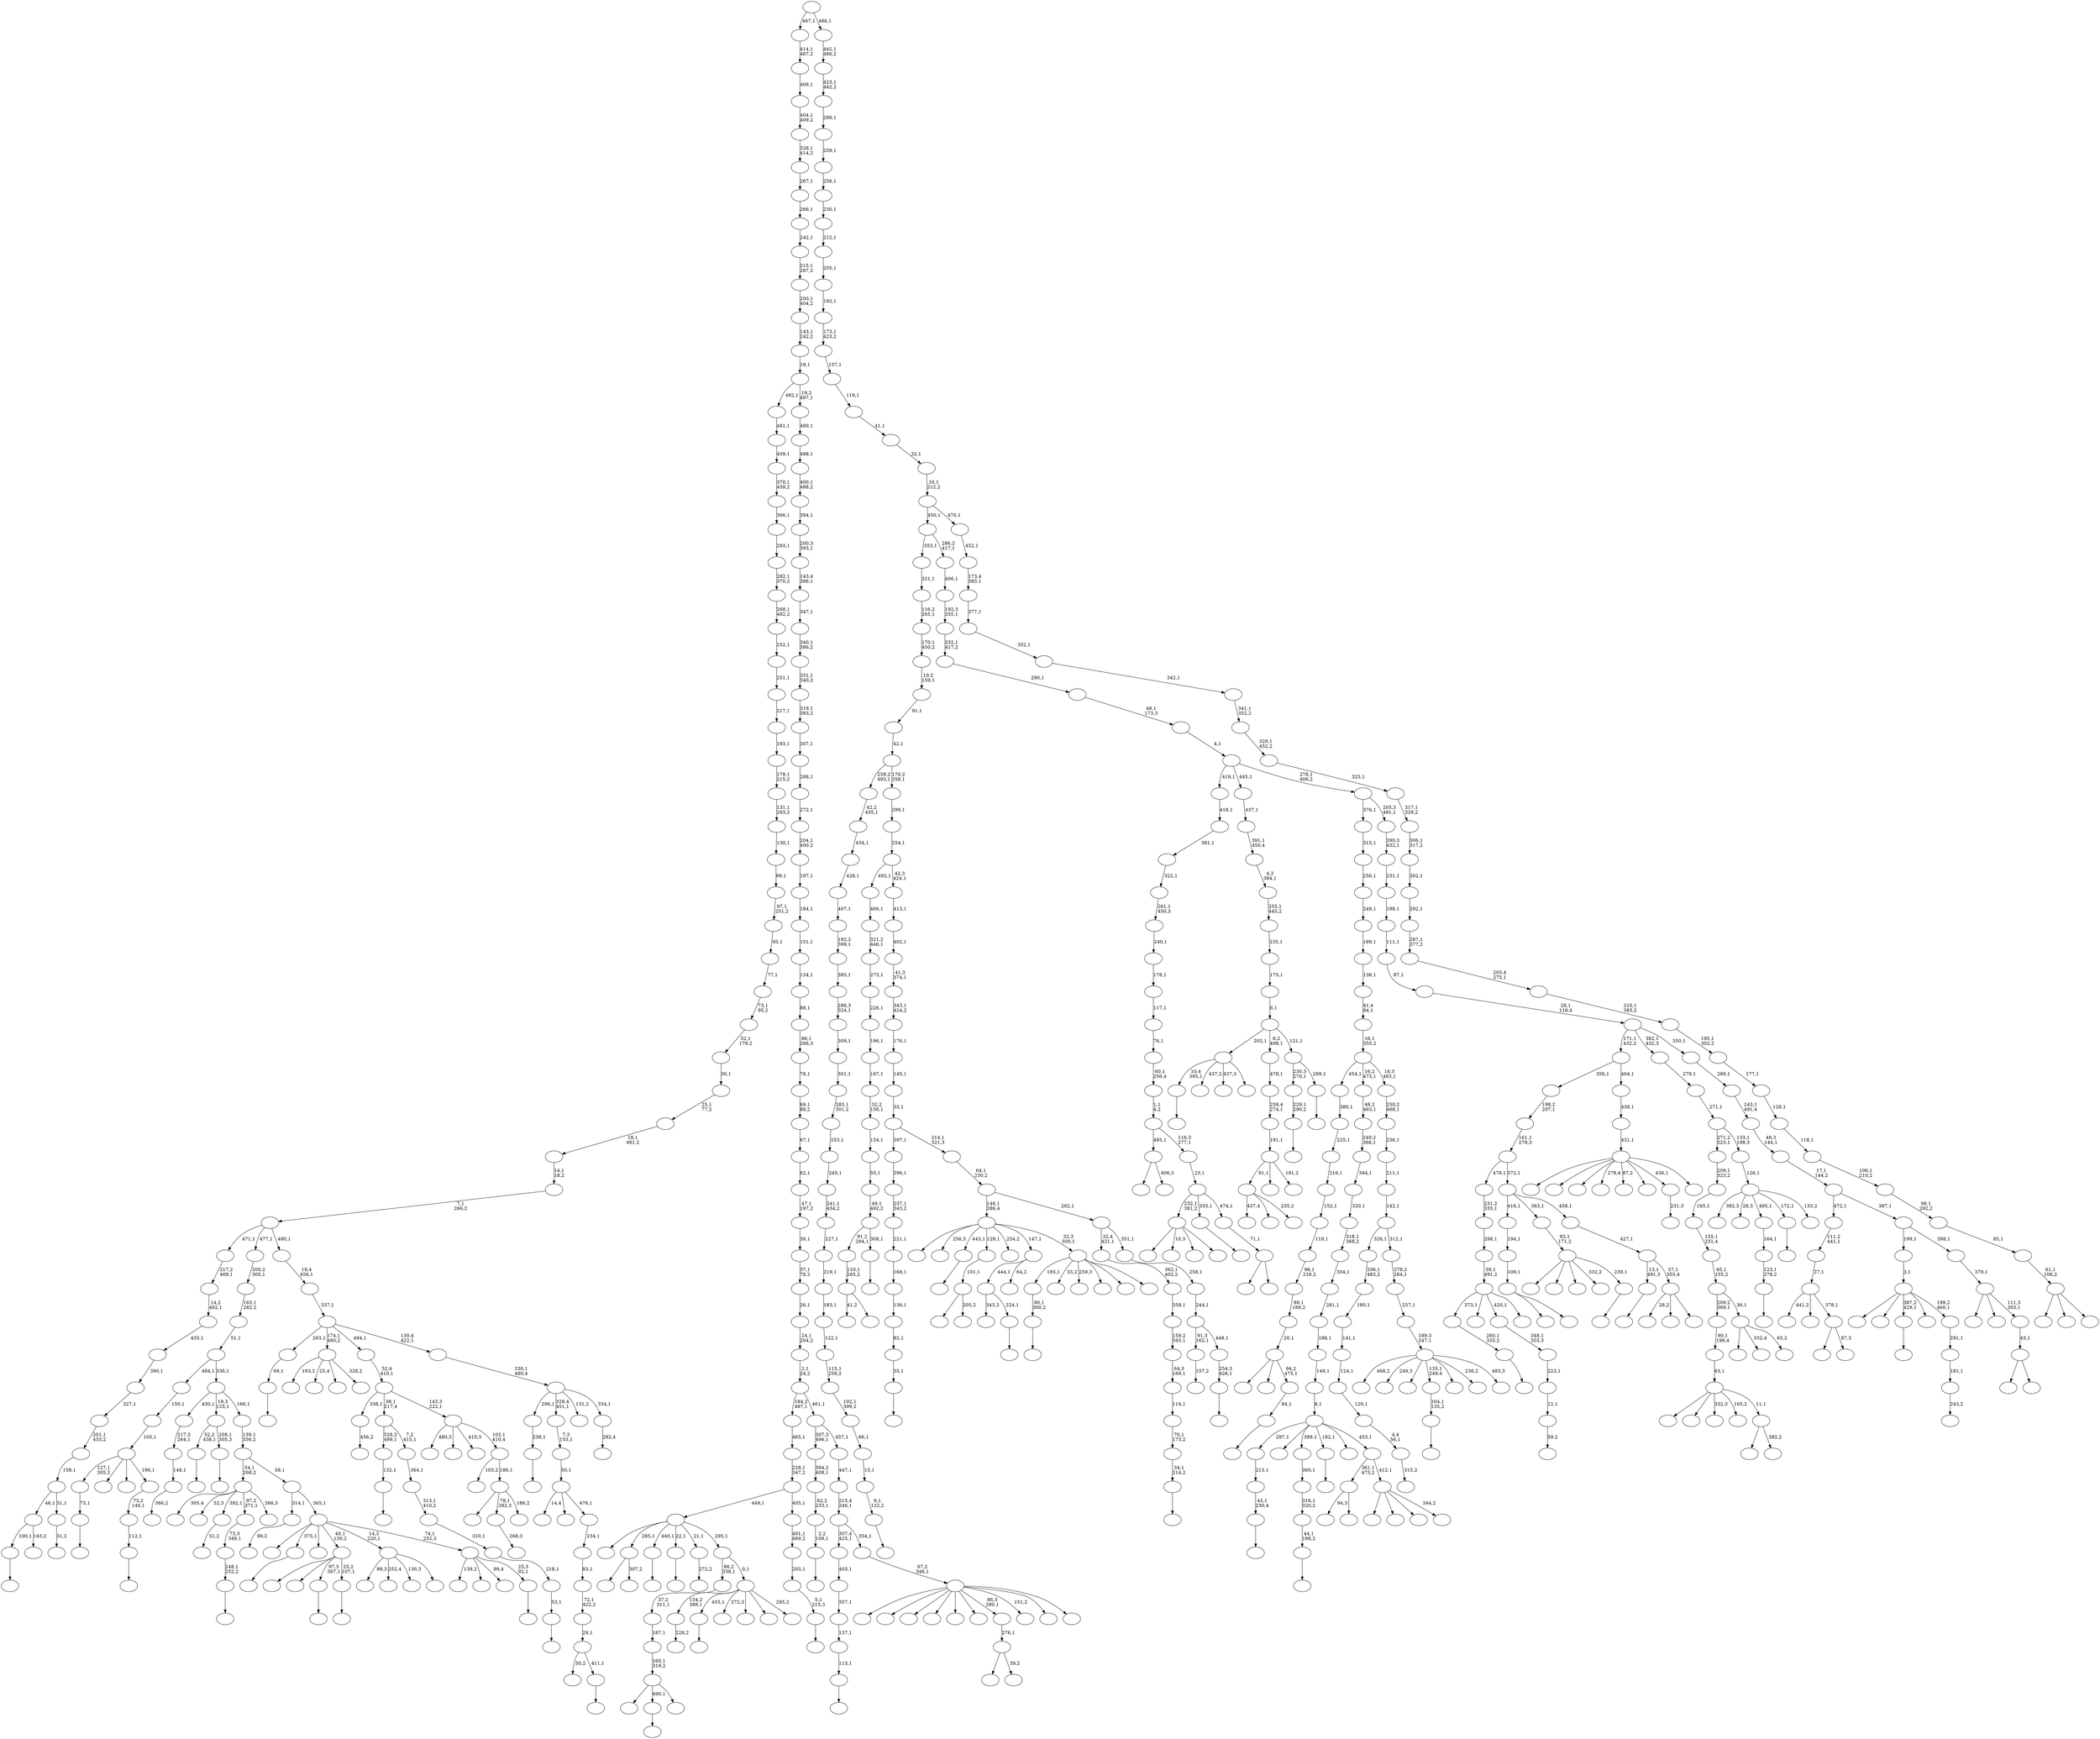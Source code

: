 digraph T {
	700 [label=""]
	699 [label=""]
	698 [label=""]
	697 [label=""]
	696 [label=""]
	695 [label=""]
	694 [label=""]
	693 [label=""]
	692 [label=""]
	691 [label=""]
	690 [label=""]
	689 [label=""]
	688 [label=""]
	687 [label=""]
	686 [label=""]
	685 [label=""]
	684 [label=""]
	683 [label=""]
	682 [label=""]
	681 [label=""]
	680 [label=""]
	679 [label=""]
	678 [label=""]
	677 [label=""]
	676 [label=""]
	675 [label=""]
	674 [label=""]
	673 [label=""]
	672 [label=""]
	671 [label=""]
	670 [label=""]
	669 [label=""]
	668 [label=""]
	667 [label=""]
	666 [label=""]
	665 [label=""]
	664 [label=""]
	663 [label=""]
	662 [label=""]
	661 [label=""]
	660 [label=""]
	659 [label=""]
	658 [label=""]
	657 [label=""]
	656 [label=""]
	655 [label=""]
	654 [label=""]
	653 [label=""]
	652 [label=""]
	651 [label=""]
	650 [label=""]
	649 [label=""]
	648 [label=""]
	647 [label=""]
	646 [label=""]
	645 [label=""]
	644 [label=""]
	643 [label=""]
	642 [label=""]
	641 [label=""]
	640 [label=""]
	639 [label=""]
	638 [label=""]
	637 [label=""]
	636 [label=""]
	635 [label=""]
	634 [label=""]
	633 [label=""]
	632 [label=""]
	631 [label=""]
	630 [label=""]
	629 [label=""]
	628 [label=""]
	627 [label=""]
	626 [label=""]
	625 [label=""]
	624 [label=""]
	623 [label=""]
	622 [label=""]
	621 [label=""]
	620 [label=""]
	619 [label=""]
	618 [label=""]
	617 [label=""]
	616 [label=""]
	615 [label=""]
	614 [label=""]
	613 [label=""]
	612 [label=""]
	611 [label=""]
	610 [label=""]
	609 [label=""]
	608 [label=""]
	607 [label=""]
	606 [label=""]
	605 [label=""]
	604 [label=""]
	603 [label=""]
	602 [label=""]
	601 [label=""]
	600 [label=""]
	599 [label=""]
	598 [label=""]
	597 [label=""]
	596 [label=""]
	595 [label=""]
	594 [label=""]
	593 [label=""]
	592 [label=""]
	591 [label=""]
	590 [label=""]
	589 [label=""]
	588 [label=""]
	587 [label=""]
	586 [label=""]
	585 [label=""]
	584 [label=""]
	583 [label=""]
	582 [label=""]
	581 [label=""]
	580 [label=""]
	579 [label=""]
	578 [label=""]
	577 [label=""]
	576 [label=""]
	575 [label=""]
	574 [label=""]
	573 [label=""]
	572 [label=""]
	571 [label=""]
	570 [label=""]
	569 [label=""]
	568 [label=""]
	567 [label=""]
	566 [label=""]
	565 [label=""]
	564 [label=""]
	563 [label=""]
	562 [label=""]
	561 [label=""]
	560 [label=""]
	559 [label=""]
	558 [label=""]
	557 [label=""]
	556 [label=""]
	555 [label=""]
	554 [label=""]
	553 [label=""]
	552 [label=""]
	551 [label=""]
	550 [label=""]
	549 [label=""]
	548 [label=""]
	547 [label=""]
	546 [label=""]
	545 [label=""]
	544 [label=""]
	543 [label=""]
	542 [label=""]
	541 [label=""]
	540 [label=""]
	539 [label=""]
	538 [label=""]
	537 [label=""]
	536 [label=""]
	535 [label=""]
	534 [label=""]
	533 [label=""]
	532 [label=""]
	531 [label=""]
	530 [label=""]
	529 [label=""]
	528 [label=""]
	527 [label=""]
	526 [label=""]
	525 [label=""]
	524 [label=""]
	523 [label=""]
	522 [label=""]
	521 [label=""]
	520 [label=""]
	519 [label=""]
	518 [label=""]
	517 [label=""]
	516 [label=""]
	515 [label=""]
	514 [label=""]
	513 [label=""]
	512 [label=""]
	511 [label=""]
	510 [label=""]
	509 [label=""]
	508 [label=""]
	507 [label=""]
	506 [label=""]
	505 [label=""]
	504 [label=""]
	503 [label=""]
	502 [label=""]
	501 [label=""]
	500 [label=""]
	499 [label=""]
	498 [label=""]
	497 [label=""]
	496 [label=""]
	495 [label=""]
	494 [label=""]
	493 [label=""]
	492 [label=""]
	491 [label=""]
	490 [label=""]
	489 [label=""]
	488 [label=""]
	487 [label=""]
	486 [label=""]
	485 [label=""]
	484 [label=""]
	483 [label=""]
	482 [label=""]
	481 [label=""]
	480 [label=""]
	479 [label=""]
	478 [label=""]
	477 [label=""]
	476 [label=""]
	475 [label=""]
	474 [label=""]
	473 [label=""]
	472 [label=""]
	471 [label=""]
	470 [label=""]
	469 [label=""]
	468 [label=""]
	467 [label=""]
	466 [label=""]
	465 [label=""]
	464 [label=""]
	463 [label=""]
	462 [label=""]
	461 [label=""]
	460 [label=""]
	459 [label=""]
	458 [label=""]
	457 [label=""]
	456 [label=""]
	455 [label=""]
	454 [label=""]
	453 [label=""]
	452 [label=""]
	451 [label=""]
	450 [label=""]
	449 [label=""]
	448 [label=""]
	447 [label=""]
	446 [label=""]
	445 [label=""]
	444 [label=""]
	443 [label=""]
	442 [label=""]
	441 [label=""]
	440 [label=""]
	439 [label=""]
	438 [label=""]
	437 [label=""]
	436 [label=""]
	435 [label=""]
	434 [label=""]
	433 [label=""]
	432 [label=""]
	431 [label=""]
	430 [label=""]
	429 [label=""]
	428 [label=""]
	427 [label=""]
	426 [label=""]
	425 [label=""]
	424 [label=""]
	423 [label=""]
	422 [label=""]
	421 [label=""]
	420 [label=""]
	419 [label=""]
	418 [label=""]
	417 [label=""]
	416 [label=""]
	415 [label=""]
	414 [label=""]
	413 [label=""]
	412 [label=""]
	411 [label=""]
	410 [label=""]
	409 [label=""]
	408 [label=""]
	407 [label=""]
	406 [label=""]
	405 [label=""]
	404 [label=""]
	403 [label=""]
	402 [label=""]
	401 [label=""]
	400 [label=""]
	399 [label=""]
	398 [label=""]
	397 [label=""]
	396 [label=""]
	395 [label=""]
	394 [label=""]
	393 [label=""]
	392 [label=""]
	391 [label=""]
	390 [label=""]
	389 [label=""]
	388 [label=""]
	387 [label=""]
	386 [label=""]
	385 [label=""]
	384 [label=""]
	383 [label=""]
	382 [label=""]
	381 [label=""]
	380 [label=""]
	379 [label=""]
	378 [label=""]
	377 [label=""]
	376 [label=""]
	375 [label=""]
	374 [label=""]
	373 [label=""]
	372 [label=""]
	371 [label=""]
	370 [label=""]
	369 [label=""]
	368 [label=""]
	367 [label=""]
	366 [label=""]
	365 [label=""]
	364 [label=""]
	363 [label=""]
	362 [label=""]
	361 [label=""]
	360 [label=""]
	359 [label=""]
	358 [label=""]
	357 [label=""]
	356 [label=""]
	355 [label=""]
	354 [label=""]
	353 [label=""]
	352 [label=""]
	351 [label=""]
	350 [label=""]
	349 [label=""]
	348 [label=""]
	347 [label=""]
	346 [label=""]
	345 [label=""]
	344 [label=""]
	343 [label=""]
	342 [label=""]
	341 [label=""]
	340 [label=""]
	339 [label=""]
	338 [label=""]
	337 [label=""]
	336 [label=""]
	335 [label=""]
	334 [label=""]
	333 [label=""]
	332 [label=""]
	331 [label=""]
	330 [label=""]
	329 [label=""]
	328 [label=""]
	327 [label=""]
	326 [label=""]
	325 [label=""]
	324 [label=""]
	323 [label=""]
	322 [label=""]
	321 [label=""]
	320 [label=""]
	319 [label=""]
	318 [label=""]
	317 [label=""]
	316 [label=""]
	315 [label=""]
	314 [label=""]
	313 [label=""]
	312 [label=""]
	311 [label=""]
	310 [label=""]
	309 [label=""]
	308 [label=""]
	307 [label=""]
	306 [label=""]
	305 [label=""]
	304 [label=""]
	303 [label=""]
	302 [label=""]
	301 [label=""]
	300 [label=""]
	299 [label=""]
	298 [label=""]
	297 [label=""]
	296 [label=""]
	295 [label=""]
	294 [label=""]
	293 [label=""]
	292 [label=""]
	291 [label=""]
	290 [label=""]
	289 [label=""]
	288 [label=""]
	287 [label=""]
	286 [label=""]
	285 [label=""]
	284 [label=""]
	283 [label=""]
	282 [label=""]
	281 [label=""]
	280 [label=""]
	279 [label=""]
	278 [label=""]
	277 [label=""]
	276 [label=""]
	275 [label=""]
	274 [label=""]
	273 [label=""]
	272 [label=""]
	271 [label=""]
	270 [label=""]
	269 [label=""]
	268 [label=""]
	267 [label=""]
	266 [label=""]
	265 [label=""]
	264 [label=""]
	263 [label=""]
	262 [label=""]
	261 [label=""]
	260 [label=""]
	259 [label=""]
	258 [label=""]
	257 [label=""]
	256 [label=""]
	255 [label=""]
	254 [label=""]
	253 [label=""]
	252 [label=""]
	251 [label=""]
	250 [label=""]
	249 [label=""]
	248 [label=""]
	247 [label=""]
	246 [label=""]
	245 [label=""]
	244 [label=""]
	243 [label=""]
	242 [label=""]
	241 [label=""]
	240 [label=""]
	239 [label=""]
	238 [label=""]
	237 [label=""]
	236 [label=""]
	235 [label=""]
	234 [label=""]
	233 [label=""]
	232 [label=""]
	231 [label=""]
	230 [label=""]
	229 [label=""]
	228 [label=""]
	227 [label=""]
	226 [label=""]
	225 [label=""]
	224 [label=""]
	223 [label=""]
	222 [label=""]
	221 [label=""]
	220 [label=""]
	219 [label=""]
	218 [label=""]
	217 [label=""]
	216 [label=""]
	215 [label=""]
	214 [label=""]
	213 [label=""]
	212 [label=""]
	211 [label=""]
	210 [label=""]
	209 [label=""]
	208 [label=""]
	207 [label=""]
	206 [label=""]
	205 [label=""]
	204 [label=""]
	203 [label=""]
	202 [label=""]
	201 [label=""]
	200 [label=""]
	199 [label=""]
	198 [label=""]
	197 [label=""]
	196 [label=""]
	195 [label=""]
	194 [label=""]
	193 [label=""]
	192 [label=""]
	191 [label=""]
	190 [label=""]
	189 [label=""]
	188 [label=""]
	187 [label=""]
	186 [label=""]
	185 [label=""]
	184 [label=""]
	183 [label=""]
	182 [label=""]
	181 [label=""]
	180 [label=""]
	179 [label=""]
	178 [label=""]
	177 [label=""]
	176 [label=""]
	175 [label=""]
	174 [label=""]
	173 [label=""]
	172 [label=""]
	171 [label=""]
	170 [label=""]
	169 [label=""]
	168 [label=""]
	167 [label=""]
	166 [label=""]
	165 [label=""]
	164 [label=""]
	163 [label=""]
	162 [label=""]
	161 [label=""]
	160 [label=""]
	159 [label=""]
	158 [label=""]
	157 [label=""]
	156 [label=""]
	155 [label=""]
	154 [label=""]
	153 [label=""]
	152 [label=""]
	151 [label=""]
	150 [label=""]
	149 [label=""]
	148 [label=""]
	147 [label=""]
	146 [label=""]
	145 [label=""]
	144 [label=""]
	143 [label=""]
	142 [label=""]
	141 [label=""]
	140 [label=""]
	139 [label=""]
	138 [label=""]
	137 [label=""]
	136 [label=""]
	135 [label=""]
	134 [label=""]
	133 [label=""]
	132 [label=""]
	131 [label=""]
	130 [label=""]
	129 [label=""]
	128 [label=""]
	127 [label=""]
	126 [label=""]
	125 [label=""]
	124 [label=""]
	123 [label=""]
	122 [label=""]
	121 [label=""]
	120 [label=""]
	119 [label=""]
	118 [label=""]
	117 [label=""]
	116 [label=""]
	115 [label=""]
	114 [label=""]
	113 [label=""]
	112 [label=""]
	111 [label=""]
	110 [label=""]
	109 [label=""]
	108 [label=""]
	107 [label=""]
	106 [label=""]
	105 [label=""]
	104 [label=""]
	103 [label=""]
	102 [label=""]
	101 [label=""]
	100 [label=""]
	99 [label=""]
	98 [label=""]
	97 [label=""]
	96 [label=""]
	95 [label=""]
	94 [label=""]
	93 [label=""]
	92 [label=""]
	91 [label=""]
	90 [label=""]
	89 [label=""]
	88 [label=""]
	87 [label=""]
	86 [label=""]
	85 [label=""]
	84 [label=""]
	83 [label=""]
	82 [label=""]
	81 [label=""]
	80 [label=""]
	79 [label=""]
	78 [label=""]
	77 [label=""]
	76 [label=""]
	75 [label=""]
	74 [label=""]
	73 [label=""]
	72 [label=""]
	71 [label=""]
	70 [label=""]
	69 [label=""]
	68 [label=""]
	67 [label=""]
	66 [label=""]
	65 [label=""]
	64 [label=""]
	63 [label=""]
	62 [label=""]
	61 [label=""]
	60 [label=""]
	59 [label=""]
	58 [label=""]
	57 [label=""]
	56 [label=""]
	55 [label=""]
	54 [label=""]
	53 [label=""]
	52 [label=""]
	51 [label=""]
	50 [label=""]
	49 [label=""]
	48 [label=""]
	47 [label=""]
	46 [label=""]
	45 [label=""]
	44 [label=""]
	43 [label=""]
	42 [label=""]
	41 [label=""]
	40 [label=""]
	39 [label=""]
	38 [label=""]
	37 [label=""]
	36 [label=""]
	35 [label=""]
	34 [label=""]
	33 [label=""]
	32 [label=""]
	31 [label=""]
	30 [label=""]
	29 [label=""]
	28 [label=""]
	27 [label=""]
	26 [label=""]
	25 [label=""]
	24 [label=""]
	23 [label=""]
	22 [label=""]
	21 [label=""]
	20 [label=""]
	19 [label=""]
	18 [label=""]
	17 [label=""]
	16 [label=""]
	15 [label=""]
	14 [label=""]
	13 [label=""]
	12 [label=""]
	11 [label=""]
	10 [label=""]
	9 [label=""]
	8 [label=""]
	7 [label=""]
	6 [label=""]
	5 [label=""]
	4 [label=""]
	3 [label=""]
	2 [label=""]
	1 [label=""]
	0 [label=""]
	699 -> 700 [label=""]
	698 -> 699 [label="238,1"]
	694 -> 695 [label=""]
	691 -> 692 [label=""]
	684 -> 685 [label=""]
	682 -> 683 [label="315,2"]
	681 -> 682 [label="4,4\n56,1"]
	680 -> 681 [label="120,1"]
	679 -> 680 [label="124,1"]
	678 -> 679 [label="141,1"]
	677 -> 678 [label="180,1"]
	676 -> 677 [label="206,1\n483,2"]
	674 -> 675 [label=""]
	673 -> 674 [label="75,1"]
	662 -> 663 [label="456,2"]
	659 -> 660 [label=""]
	658 -> 659 [label="35,1"]
	657 -> 658 [label="82,1"]
	656 -> 657 [label="136,1"]
	655 -> 656 [label="168,1"]
	654 -> 655 [label="221,1"]
	653 -> 654 [label="237,1\n343,2"]
	652 -> 653 [label="396,1"]
	650 -> 651 [label=""]
	649 -> 650 [label="80,1\n300,2"]
	642 -> 643 [label="228,2"]
	629 -> 630 [label=""]
	628 -> 629 [label="45,1\n230,4"]
	627 -> 628 [label="213,1"]
	619 -> 620 [label=""]
	615 -> 616 [label=""]
	612 -> 613 [label=""]
	611 -> 612 [label="132,1"]
	601 -> 602 [label=""]
	599 -> 600 [label=""]
	596 -> 597 [label=""]
	595 -> 596 [label="9,1\n122,2"]
	594 -> 595 [label="15,1"]
	593 -> 594 [label="66,1"]
	592 -> 593 [label="102,1\n399,2"]
	591 -> 592 [label="115,1\n256,2"]
	590 -> 591 [label="122,1"]
	589 -> 590 [label="183,1"]
	588 -> 589 [label="219,1"]
	587 -> 588 [label="227,1"]
	586 -> 587 [label="241,1\n434,2"]
	585 -> 586 [label="245,1"]
	584 -> 585 [label="253,1"]
	583 -> 584 [label="283,1\n301,2"]
	582 -> 583 [label="301,1"]
	581 -> 582 [label="309,1"]
	580 -> 581 [label="286,3\n324,1"]
	579 -> 580 [label="385,1"]
	578 -> 579 [label="192,2\n399,1"]
	577 -> 578 [label="407,1"]
	576 -> 577 [label="428,1"]
	575 -> 576 [label="434,1"]
	574 -> 575 [label="42,2\n435,1"]
	572 -> 573 [label="157,2"]
	569 -> 570 [label=""]
	568 -> 569 [label="104,1\n135,2"]
	565 -> 566 [label=""]
	564 -> 565 [label="229,1\n290,2"]
	562 -> 646 [label=""]
	562 -> 563 [label="307,2"]
	560 -> 561 [label=""]
	557 -> 558 [label=""]
	556 -> 557 [label="34,1\n214,2"]
	555 -> 556 [label="70,1\n173,2"]
	554 -> 555 [label="114,1"]
	553 -> 554 [label="64,3\n169,1"]
	552 -> 553 [label="159,2\n345,1"]
	551 -> 552 [label="359,1"]
	550 -> 551 [label="362,1\n402,2"]
	548 -> 549 [label=""]
	547 -> 548 [label="260,1\n335,2"]
	545 -> 664 [label="437,4"]
	545 -> 623 [label=""]
	545 -> 546 [label="235,2"]
	543 -> 544 [label=""]
	542 -> 543 [label="2,2\n108,1"]
	541 -> 542 [label="62,2\n233,1"]
	540 -> 541 [label="394,2\n408,1"]
	537 -> 637 [label=""]
	537 -> 538 [label="205,2"]
	536 -> 537 [label="101,1"]
	533 -> 534 [label="51,2"]
	529 -> 696 [label="41,2"]
	529 -> 530 [label=""]
	528 -> 529 [label="110,1\n265,2"]
	526 -> 527 [label=""]
	524 -> 525 [label=""]
	523 -> 524 [label="112,1"]
	522 -> 523 [label="73,2\n140,1"]
	521 -> 673 [label="127,1\n305,2"]
	521 -> 648 [label=""]
	521 -> 604 [label=""]
	521 -> 522 [label="190,1"]
	520 -> 521 [label="105,1"]
	519 -> 520 [label="150,1"]
	517 -> 518 [label="99,2"]
	511 -> 512 [label=""]
	510 -> 511 [label="68,1"]
	508 -> 509 [label=""]
	507 -> 626 [label="343,3"]
	507 -> 508 [label="224,1"]
	505 -> 506 [label=""]
	504 -> 528 [label="91,2\n294,1"]
	504 -> 505 [label="308,1"]
	503 -> 504 [label="49,1\n492,2"]
	502 -> 503 [label="55,1"]
	501 -> 502 [label="154,1"]
	500 -> 501 [label="32,2\n156,1"]
	499 -> 500 [label="167,1"]
	498 -> 499 [label="196,1"]
	497 -> 498 [label="226,1"]
	496 -> 497 [label="273,1"]
	495 -> 496 [label="321,2\n446,1"]
	494 -> 495 [label="466,1"]
	492 -> 493 [label=""]
	487 -> 684 [label="10,4\n395,1"]
	487 -> 661 [label="437,2"]
	487 -> 607 [label="437,3"]
	487 -> 488 [label=""]
	484 -> 485 [label=""]
	480 -> 516 [label=""]
	480 -> 481 [label=""]
	479 -> 480 [label="109,1"]
	478 -> 479 [label="194,1"]
	470 -> 471 [label=""]
	469 -> 470 [label="53,1"]
	468 -> 469 [label="218,1"]
	467 -> 468 [label="310,1"]
	466 -> 467 [label="313,1\n410,2"]
	465 -> 466 [label="364,1"]
	464 -> 611 [label="328,3\n499,1"]
	464 -> 465 [label="7,2\n415,1"]
	461 -> 462 [label=""]
	460 -> 461 [label="123,1\n279,2"]
	459 -> 460 [label="164,1"]
	457 -> 458 [label=""]
	450 -> 451 [label=""]
	449 -> 450 [label="44,1\n188,2"]
	448 -> 449 [label="316,1\n320,2"]
	447 -> 448 [label="360,1"]
	445 -> 446 [label=""]
	443 -> 444 [label=""]
	442 -> 443 [label="84,1"]
	441 -> 515 [label=""]
	441 -> 513 [label=""]
	441 -> 442 [label="94,2\n475,1"]
	440 -> 441 [label="20,1"]
	439 -> 440 [label="89,1\n189,2"]
	438 -> 439 [label="96,1\n216,2"]
	437 -> 438 [label="119,1"]
	436 -> 437 [label="152,1"]
	435 -> 436 [label="216,1"]
	434 -> 435 [label="225,1"]
	433 -> 434 [label="380,1"]
	431 -> 432 [label="272,2"]
	429 -> 430 [label=""]
	428 -> 429 [label="248,1\n252,2"]
	427 -> 428 [label="73,3\n349,1"]
	425 -> 618 [label=""]
	425 -> 531 [label="10,3"]
	425 -> 472 [label=""]
	425 -> 426 [label=""]
	420 -> 609 [label=""]
	420 -> 421 [label="382,2"]
	419 -> 690 [label=""]
	419 -> 640 [label=""]
	419 -> 633 [label="332,3"]
	419 -> 598 [label="165,2"]
	419 -> 420 [label="11,1"]
	418 -> 419 [label="63,1"]
	417 -> 418 [label="90,1\n198,4"]
	415 -> 416 [label=""]
	414 -> 415 [label="113,1"]
	413 -> 414 [label="137,1"]
	412 -> 413 [label="357,1"]
	411 -> 412 [label="403,1"]
	405 -> 507 [label="444,1"]
	405 -> 406 [label="64,2"]
	403 -> 691 [label="100,1"]
	403 -> 404 [label="143,2"]
	400 -> 401 [label=""]
	399 -> 645 [label=""]
	399 -> 567 [label=""]
	399 -> 526 [label="97,3\n367,1"]
	399 -> 400 [label="25,2\n107,1"]
	397 -> 398 [label=""]
	395 -> 687 [label=""]
	395 -> 396 [label="87,3"]
	394 -> 689 [label="441,2"]
	394 -> 473 [label=""]
	394 -> 395 [label="378,1"]
	393 -> 394 [label="27,1"]
	392 -> 393 [label="111,2\n441,1"]
	390 -> 391 [label="366,2"]
	389 -> 390 [label="148,1"]
	388 -> 389 [label="217,3\n264,1"]
	384 -> 385 [label="243,2"]
	383 -> 384 [label="181,1"]
	382 -> 383 [label="291,1"]
	381 -> 672 [label=""]
	381 -> 668 [label=""]
	381 -> 615 [label="387,2\n429,1"]
	381 -> 475 [label=""]
	381 -> 382 [label="199,2\n460,1"]
	380 -> 381 [label="3,1"]
	377 -> 378 [label="31,2"]
	376 -> 403 [label="46,1"]
	376 -> 377 [label="31,1"]
	375 -> 376 [label="158,1"]
	374 -> 375 [label="201,1\n433,2"]
	373 -> 374 [label="327,1"]
	372 -> 373 [label="390,1"]
	371 -> 372 [label="433,1"]
	370 -> 371 [label="14,2\n462,1"]
	369 -> 370 [label="217,2\n469,1"]
	367 -> 532 [label="94,3"]
	367 -> 368 [label=""]
	364 -> 614 [label=""]
	364 -> 559 [label="332,4"]
	364 -> 365 [label="65,2"]
	363 -> 417 [label="209,2\n369,1"]
	363 -> 364 [label="36,1"]
	362 -> 363 [label="65,1\n155,2"]
	361 -> 362 [label="155,1\n231,4"]
	360 -> 361 [label="165,1"]
	359 -> 360 [label="209,1\n323,2"]
	357 -> 634 [label="305,4"]
	357 -> 610 [label="52,3"]
	357 -> 533 [label="392,1"]
	357 -> 427 [label="97,2\n371,1"]
	357 -> 358 [label="366,3"]
	355 -> 356 [label="59,2"]
	354 -> 355 [label="12,1"]
	353 -> 354 [label="223,1"]
	352 -> 353 [label="348,1\n355,3"]
	346 -> 347 [label=""]
	345 -> 694 [label="52,2\n438,1"]
	345 -> 346 [label="208,1\n305,3"]
	343 -> 622 [label="193,2"]
	343 -> 605 [label="25,4"]
	343 -> 571 [label=""]
	343 -> 344 [label="328,2"]
	340 -> 539 [label=""]
	340 -> 341 [label="406,3"]
	337 -> 636 [label=""]
	337 -> 457 [label="490,1"]
	337 -> 338 [label=""]
	336 -> 337 [label="160,1\n319,2"]
	335 -> 336 [label="187,1"]
	334 -> 335 [label="37,2\n311,1"]
	332 -> 454 [label=""]
	332 -> 333 [label="39,2"]
	331 -> 332 [label="276,1"]
	327 -> 671 [label="99,3"]
	327 -> 486 [label="252,4"]
	327 -> 482 [label="130,3"]
	327 -> 328 [label=""]
	325 -> 326 [label=""]
	324 -> 624 [label=""]
	324 -> 490 [label=""]
	324 -> 410 [label=""]
	324 -> 350 [label="332,2"]
	324 -> 325 [label="239,1"]
	323 -> 324 [label="93,1\n171,2"]
	321 -> 697 [label=""]
	321 -> 514 [label=""]
	321 -> 452 [label=""]
	321 -> 322 [label="344,2"]
	320 -> 367 [label="361,1\n473,2"]
	320 -> 321 [label="412,1"]
	319 -> 627 [label="297,1"]
	319 -> 608 [label=""]
	319 -> 447 [label="389,1"]
	319 -> 445 [label="182,1"]
	319 -> 379 [label=""]
	319 -> 320 [label="453,1"]
	318 -> 319 [label="8,1"]
	317 -> 318 [label="149,1"]
	316 -> 317 [label="188,1"]
	315 -> 316 [label="281,1"]
	314 -> 315 [label="304,1"]
	313 -> 314 [label="318,1\n368,2"]
	312 -> 313 [label="320,1"]
	311 -> 312 [label="344,1"]
	310 -> 311 [label="249,2\n368,1"]
	309 -> 310 [label="48,2\n463,1"]
	307 -> 308 [label="268,3"]
	305 -> 306 [label=""]
	304 -> 667 [label="139,2"]
	304 -> 647 [label=""]
	304 -> 603 [label="99,4"]
	304 -> 305 [label="25,3\n92,1"]
	303 -> 632 [label=""]
	303 -> 560 [label="375,1"]
	303 -> 483 [label=""]
	303 -> 399 [label="40,1\n130,2"]
	303 -> 327 [label="14,3\n220,1"]
	303 -> 304 [label="74,1\n252,3"]
	302 -> 517 [label="314,1"]
	302 -> 303 [label="365,1"]
	301 -> 357 [label="54,1\n268,2"]
	301 -> 302 [label="58,1"]
	300 -> 301 [label="139,1\n336,2"]
	299 -> 388 [label="430,1"]
	299 -> 345 [label="19,3\n125,1"]
	299 -> 300 [label="166,1"]
	298 -> 519 [label="484,1"]
	298 -> 299 [label="336,1"]
	297 -> 298 [label="51,1"]
	296 -> 297 [label="163,1\n282,2"]
	295 -> 296 [label="200,2\n305,1"]
	293 -> 547 [label="373,1"]
	293 -> 408 [label=""]
	293 -> 352 [label="420,1"]
	293 -> 294 [label=""]
	292 -> 293 [label="59,1\n491,2"]
	291 -> 292 [label="298,1"]
	290 -> 291 [label="231,2\n335,1"]
	288 -> 289 [label="231,3"]
	286 -> 287 [label=""]
	284 -> 688 [label="468,2"]
	284 -> 670 [label="249,3"]
	284 -> 621 [label=""]
	284 -> 568 [label="135,1\n249,4"]
	284 -> 455 [label=""]
	284 -> 330 [label="236,2"]
	284 -> 285 [label="483,3"]
	283 -> 284 [label="189,3\n247,1"]
	282 -> 283 [label="257,1"]
	281 -> 282 [label="278,2\n284,1"]
	280 -> 676 [label="326,1"]
	280 -> 281 [label="312,1"]
	279 -> 280 [label="142,1"]
	278 -> 279 [label="211,1"]
	277 -> 278 [label="236,1"]
	276 -> 277 [label="250,2\n468,1"]
	275 -> 433 [label="454,1"]
	275 -> 309 [label="16,2\n473,1"]
	275 -> 276 [label="16,3\n483,1"]
	274 -> 275 [label="16,1\n355,2"]
	273 -> 274 [label="41,4\n94,1"]
	272 -> 273 [label="138,1"]
	271 -> 272 [label="189,1"]
	270 -> 271 [label="249,1"]
	269 -> 270 [label="250,1"]
	268 -> 269 [label="315,1"]
	265 -> 642 [label="134,2\n388,1"]
	265 -> 619 [label="455,1"]
	265 -> 476 [label="272,3"]
	265 -> 409 [label=""]
	265 -> 351 [label=""]
	265 -> 266 [label="295,2"]
	264 -> 334 [label="86,2\n339,1"]
	264 -> 265 [label="0,1"]
	263 -> 638 [label=""]
	263 -> 562 [label="285,1"]
	263 -> 492 [label="440,1"]
	263 -> 484 [label="22,1"]
	263 -> 431 [label="21,1"]
	263 -> 264 [label="295,1"]
	260 -> 606 [label="28,2"]
	260 -> 342 [label=""]
	260 -> 261 [label=""]
	259 -> 601 [label="13,1\n491,3"]
	259 -> 260 [label="57,1\n355,4"]
	258 -> 259 [label="427,1"]
	257 -> 478 [label="416,1"]
	257 -> 323 [label="363,1"]
	257 -> 258 [label="458,1"]
	256 -> 290 [label="479,1"]
	256 -> 257 [label="372,1"]
	255 -> 256 [label="161,1\n278,3"]
	254 -> 255 [label="198,2\n207,1"]
	252 -> 545 [label="81,1"]
	252 -> 491 [label=""]
	252 -> 253 [label="191,2"]
	251 -> 252 [label="191,1"]
	250 -> 251 [label="259,4\n274,1"]
	249 -> 250 [label="478,1"]
	247 -> 649 [label="185,1"]
	247 -> 489 [label="33,2"]
	247 -> 463 [label="259,3"]
	247 -> 407 [label=""]
	247 -> 339 [label=""]
	247 -> 248 [label=""]
	246 -> 665 [label=""]
	246 -> 639 [label="256,3"]
	246 -> 599 [label="443,1"]
	246 -> 536 [label="129,1"]
	246 -> 535 [label="254,2"]
	246 -> 405 [label="147,1"]
	246 -> 247 [label="32,3\n300,1"]
	241 -> 242 [label=""]
	240 -> 686 [label="50,2"]
	240 -> 241 [label="411,1"]
	239 -> 240 [label="29,1"]
	238 -> 239 [label="72,1\n422,2"]
	237 -> 238 [label="83,1"]
	236 -> 237 [label="234,1"]
	235 -> 617 [label="14,4"]
	235 -> 243 [label=""]
	235 -> 236 [label="476,1"]
	234 -> 235 [label="50,1"]
	233 -> 234 [label="7,3\n153,1"]
	231 -> 631 [label=""]
	231 -> 307 [label="79,1\n282,3"]
	231 -> 232 [label="186,2"]
	230 -> 262 [label="103,2"]
	230 -> 231 [label="186,1"]
	229 -> 693 [label="480,3"]
	229 -> 267 [label=""]
	229 -> 244 [label="410,3"]
	229 -> 230 [label="103,1\n410,4"]
	228 -> 662 [label="338,1"]
	228 -> 464 [label="38,1\n217,4"]
	228 -> 229 [label="143,3\n222,1"]
	227 -> 228 [label="52,4\n410,1"]
	225 -> 349 [label=""]
	225 -> 226 [label=""]
	224 -> 225 [label="71,1"]
	223 -> 425 [label="232,1\n381,2"]
	223 -> 397 [label="333,1"]
	223 -> 224 [label="474,1"]
	222 -> 223 [label="23,1"]
	221 -> 340 [label="485,1"]
	221 -> 222 [label="116,3\n277,1"]
	220 -> 221 [label="1,1\n4,2"]
	219 -> 220 [label="60,1\n256,4"]
	218 -> 219 [label="76,1"]
	217 -> 218 [label="117,1"]
	216 -> 217 [label="178,1"]
	215 -> 216 [label="240,1"]
	214 -> 215 [label="261,1\n450,3"]
	213 -> 214 [label="322,1"]
	212 -> 213 [label="381,1"]
	211 -> 212 [label="418,1"]
	209 -> 477 [label=""]
	209 -> 474 [label=""]
	209 -> 423 [label=""]
	209 -> 402 [label="278,4"]
	209 -> 386 [label="87,2"]
	209 -> 366 [label=""]
	209 -> 288 [label="436,1"]
	209 -> 210 [label=""]
	208 -> 209 [label="431,1"]
	207 -> 208 [label="439,1"]
	206 -> 254 [label="356,1"]
	206 -> 207 [label="464,1"]
	203 -> 204 [label="282,4"]
	202 -> 698 [label="296,1"]
	202 -> 233 [label="328,4\n451,1"]
	202 -> 205 [label="131,2"]
	202 -> 203 [label="334,1"]
	201 -> 202 [label="330,1\n480,4"]
	200 -> 510 [label="263,1"]
	200 -> 343 [label="174,1\n480,2"]
	200 -> 227 [label="494,1"]
	200 -> 201 [label="130,4\n422,1"]
	199 -> 200 [label="337,1"]
	198 -> 199 [label="19,4\n456,1"]
	197 -> 369 [label="471,1"]
	197 -> 295 [label="477,1"]
	197 -> 198 [label="480,1"]
	196 -> 197 [label="7,1\n266,2"]
	195 -> 196 [label="14,1\n18,2"]
	194 -> 195 [label="18,1\n481,2"]
	193 -> 194 [label="25,1\n77,2"]
	192 -> 193 [label="30,1"]
	191 -> 192 [label="52,1\n179,2"]
	190 -> 191 [label="73,1\n95,2"]
	189 -> 190 [label="77,1"]
	188 -> 189 [label="95,1"]
	187 -> 188 [label="97,1\n251,2"]
	186 -> 187 [label="99,1"]
	185 -> 186 [label="130,1"]
	184 -> 185 [label="131,1\n293,2"]
	183 -> 184 [label="179,1\n215,2"]
	182 -> 183 [label="193,1"]
	181 -> 182 [label="217,1"]
	180 -> 181 [label="251,1"]
	179 -> 180 [label="252,1"]
	178 -> 179 [label="268,1\n482,2"]
	177 -> 178 [label="282,1\n370,2"]
	176 -> 177 [label="293,1"]
	175 -> 176 [label="366,1"]
	174 -> 175 [label="370,1\n459,2"]
	173 -> 174 [label="459,1"]
	172 -> 173 [label="481,1"]
	170 -> 171 [label=""]
	169 -> 170 [label="5,1\n215,3"]
	168 -> 169 [label="203,1"]
	167 -> 168 [label="401,1\n489,2"]
	166 -> 263 [label="449,1"]
	166 -> 167 [label="405,1"]
	165 -> 166 [label="228,1\n347,2"]
	164 -> 165 [label="465,1"]
	161 -> 162 [label=""]
	160 -> 564 [label="230,3\n270,1"]
	160 -> 161 [label="269,1"]
	159 -> 487 [label="202,1"]
	159 -> 249 [label="6,2\n498,1"]
	159 -> 160 [label="121,1"]
	158 -> 159 [label="6,1"]
	157 -> 158 [label="175,1"]
	156 -> 157 [label="235,1"]
	155 -> 156 [label="255,1\n445,2"]
	154 -> 155 [label="4,3\n384,1"]
	153 -> 154 [label="391,1\n450,4"]
	152 -> 153 [label="437,1"]
	150 -> 669 [label="382,3"]
	150 -> 625 [label="28,3"]
	150 -> 459 [label="495,1"]
	150 -> 286 [label="172,1"]
	150 -> 151 [label="133,2"]
	149 -> 150 [label="126,1"]
	148 -> 359 [label="271,2\n323,1"]
	148 -> 149 [label="133,1\n198,3"]
	147 -> 148 [label="271,1"]
	146 -> 147 [label="279,1"]
	144 -> 666 [label=""]
	144 -> 644 [label=""]
	144 -> 641 [label=""]
	144 -> 424 [label=""]
	144 -> 422 [label=""]
	144 -> 387 [label=""]
	144 -> 331 [label="86,3\n280,1"]
	144 -> 245 [label="151,2"]
	144 -> 163 [label=""]
	144 -> 145 [label=""]
	143 -> 144 [label="67,2\n346,1"]
	142 -> 411 [label="307,4\n425,1"]
	142 -> 143 [label="354,1"]
	141 -> 142 [label="215,4\n246,1"]
	140 -> 141 [label="447,1"]
	139 -> 540 [label="307,3\n496,1"]
	139 -> 140 [label="457,1"]
	138 -> 164 [label="184,2\n487,1"]
	138 -> 139 [label="461,1"]
	137 -> 138 [label="2,1\n24,2"]
	136 -> 137 [label="24,1\n204,2"]
	135 -> 136 [label="26,1"]
	134 -> 135 [label="37,1\n78,2"]
	133 -> 134 [label="39,1"]
	132 -> 133 [label="47,1\n197,2"]
	131 -> 132 [label="62,1"]
	130 -> 131 [label="67,1"]
	129 -> 130 [label="69,1\n88,2"]
	128 -> 129 [label="78,1"]
	127 -> 128 [label="86,1\n266,3"]
	126 -> 127 [label="88,1"]
	125 -> 126 [label="134,1"]
	124 -> 125 [label="151,1"]
	123 -> 124 [label="184,1"]
	122 -> 123 [label="197,1"]
	121 -> 122 [label="204,1\n400,2"]
	120 -> 121 [label="272,1"]
	119 -> 120 [label="288,1"]
	118 -> 119 [label="307,1"]
	117 -> 118 [label="319,1\n393,2"]
	116 -> 117 [label="331,1\n340,2"]
	115 -> 116 [label="340,1\n386,2"]
	114 -> 115 [label="347,1"]
	113 -> 114 [label="143,4\n386,1"]
	112 -> 113 [label="200,3\n393,1"]
	111 -> 112 [label="394,1"]
	110 -> 111 [label="400,1\n488,2"]
	109 -> 110 [label="488,1"]
	108 -> 109 [label="489,1"]
	107 -> 172 [label="482,1"]
	107 -> 108 [label="19,2\n497,1"]
	106 -> 107 [label="19,1"]
	105 -> 106 [label="143,1\n242,2"]
	104 -> 105 [label="200,1\n404,2"]
	103 -> 104 [label="215,1\n267,2"]
	102 -> 103 [label="242,1"]
	101 -> 102 [label="266,1"]
	100 -> 101 [label="267,1"]
	99 -> 100 [label="328,1\n414,2"]
	98 -> 99 [label="404,1\n409,2"]
	97 -> 98 [label="409,1"]
	96 -> 97 [label="414,1\n467,2"]
	94 -> 95 [label=""]
	93 -> 94 [label="254,3\n426,1"]
	92 -> 572 [label="91,3\n162,1"]
	92 -> 93 [label="448,1"]
	91 -> 92 [label="244,1"]
	90 -> 91 [label="258,1"]
	89 -> 550 [label="32,4\n421,1"]
	89 -> 90 [label="351,1"]
	88 -> 246 [label="146,1\n286,4"]
	88 -> 89 [label="262,1"]
	87 -> 88 [label="64,1\n230,2"]
	86 -> 652 [label="397,1"]
	86 -> 87 [label="214,1\n321,3"]
	85 -> 86 [label="33,1"]
	84 -> 85 [label="145,1"]
	83 -> 84 [label="176,1"]
	82 -> 83 [label="343,1\n424,2"]
	81 -> 82 [label="41,3\n374,1"]
	80 -> 81 [label="402,1"]
	79 -> 80 [label="413,1"]
	78 -> 494 [label="492,1"]
	78 -> 79 [label="42,3\n424,1"]
	77 -> 78 [label="254,1"]
	76 -> 77 [label="299,1"]
	75 -> 574 [label="259,2\n493,1"]
	75 -> 76 [label="170,2\n358,1"]
	74 -> 75 [label="42,1"]
	73 -> 74 [label="91,1"]
	72 -> 73 [label="10,2\n159,1"]
	71 -> 72 [label="170,1\n450,2"]
	70 -> 71 [label="116,2\n265,1"]
	69 -> 70 [label="321,1"]
	67 -> 348 [label=""]
	67 -> 68 [label=""]
	66 -> 67 [label="43,1"]
	65 -> 456 [label=""]
	65 -> 453 [label=""]
	65 -> 66 [label="111,3\n303,1"]
	64 -> 65 [label="379,1"]
	63 -> 380 [label="199,1"]
	63 -> 64 [label="398,1"]
	62 -> 392 [label="472,1"]
	62 -> 63 [label="387,1"]
	61 -> 62 [label="17,1\n144,2"]
	60 -> 61 [label="48,3\n144,1"]
	59 -> 60 [label="243,1\n491,4"]
	58 -> 59 [label="289,1"]
	57 -> 206 [label="171,1\n432,2"]
	57 -> 146 [label="382,1\n432,3"]
	57 -> 58 [label="350,1"]
	56 -> 57 [label="28,1\n116,4"]
	55 -> 56 [label="87,1"]
	54 -> 55 [label="111,1"]
	53 -> 54 [label="198,1"]
	52 -> 53 [label="231,1"]
	51 -> 52 [label="290,3\n432,1"]
	50 -> 268 [label="376,1"]
	50 -> 51 [label="205,3\n491,1"]
	49 -> 211 [label="419,1"]
	49 -> 152 [label="445,1"]
	49 -> 50 [label="278,1\n406,2"]
	48 -> 49 [label="4,1"]
	47 -> 48 [label="48,1\n173,3"]
	46 -> 47 [label="290,1"]
	45 -> 46 [label="332,1\n417,2"]
	44 -> 45 [label="192,3\n355,1"]
	43 -> 44 [label="406,1"]
	42 -> 69 [label="353,1"]
	42 -> 43 [label="286,2\n417,1"]
	40 -> 635 [label=""]
	40 -> 329 [label=""]
	40 -> 41 [label=""]
	39 -> 40 [label="61,1\n106,2"]
	38 -> 39 [label="85,1"]
	37 -> 38 [label="98,1\n292,2"]
	36 -> 37 [label="106,1\n210,2"]
	35 -> 36 [label="118,1"]
	34 -> 35 [label="128,1"]
	33 -> 34 [label="177,1"]
	32 -> 33 [label="195,1\n302,2"]
	31 -> 32 [label="210,1\n383,2"]
	30 -> 31 [label="205,4\n275,1"]
	29 -> 30 [label="287,1\n377,2"]
	28 -> 29 [label="292,1"]
	27 -> 28 [label="302,1"]
	26 -> 27 [label="306,1\n317,2"]
	25 -> 26 [label="317,1\n329,2"]
	24 -> 25 [label="325,1"]
	23 -> 24 [label="329,1\n452,2"]
	22 -> 23 [label="341,1\n352,2"]
	21 -> 22 [label="342,1"]
	20 -> 21 [label="352,1"]
	19 -> 20 [label="377,1"]
	18 -> 19 [label="173,4\n383,1"]
	17 -> 18 [label="452,1"]
	16 -> 42 [label="450,1"]
	16 -> 17 [label="470,1"]
	15 -> 16 [label="10,1\n212,2"]
	14 -> 15 [label="32,1"]
	13 -> 14 [label="41,1"]
	12 -> 13 [label="116,1"]
	11 -> 12 [label="157,1"]
	10 -> 11 [label="173,1\n423,2"]
	9 -> 10 [label="192,1"]
	8 -> 9 [label="205,1"]
	7 -> 8 [label="212,1"]
	6 -> 7 [label="230,1"]
	5 -> 6 [label="256,1"]
	4 -> 5 [label="259,1"]
	3 -> 4 [label="286,1"]
	2 -> 3 [label="423,1\n442,2"]
	1 -> 2 [label="442,1\n486,2"]
	0 -> 96 [label="467,1"]
	0 -> 1 [label="486,1"]
}
